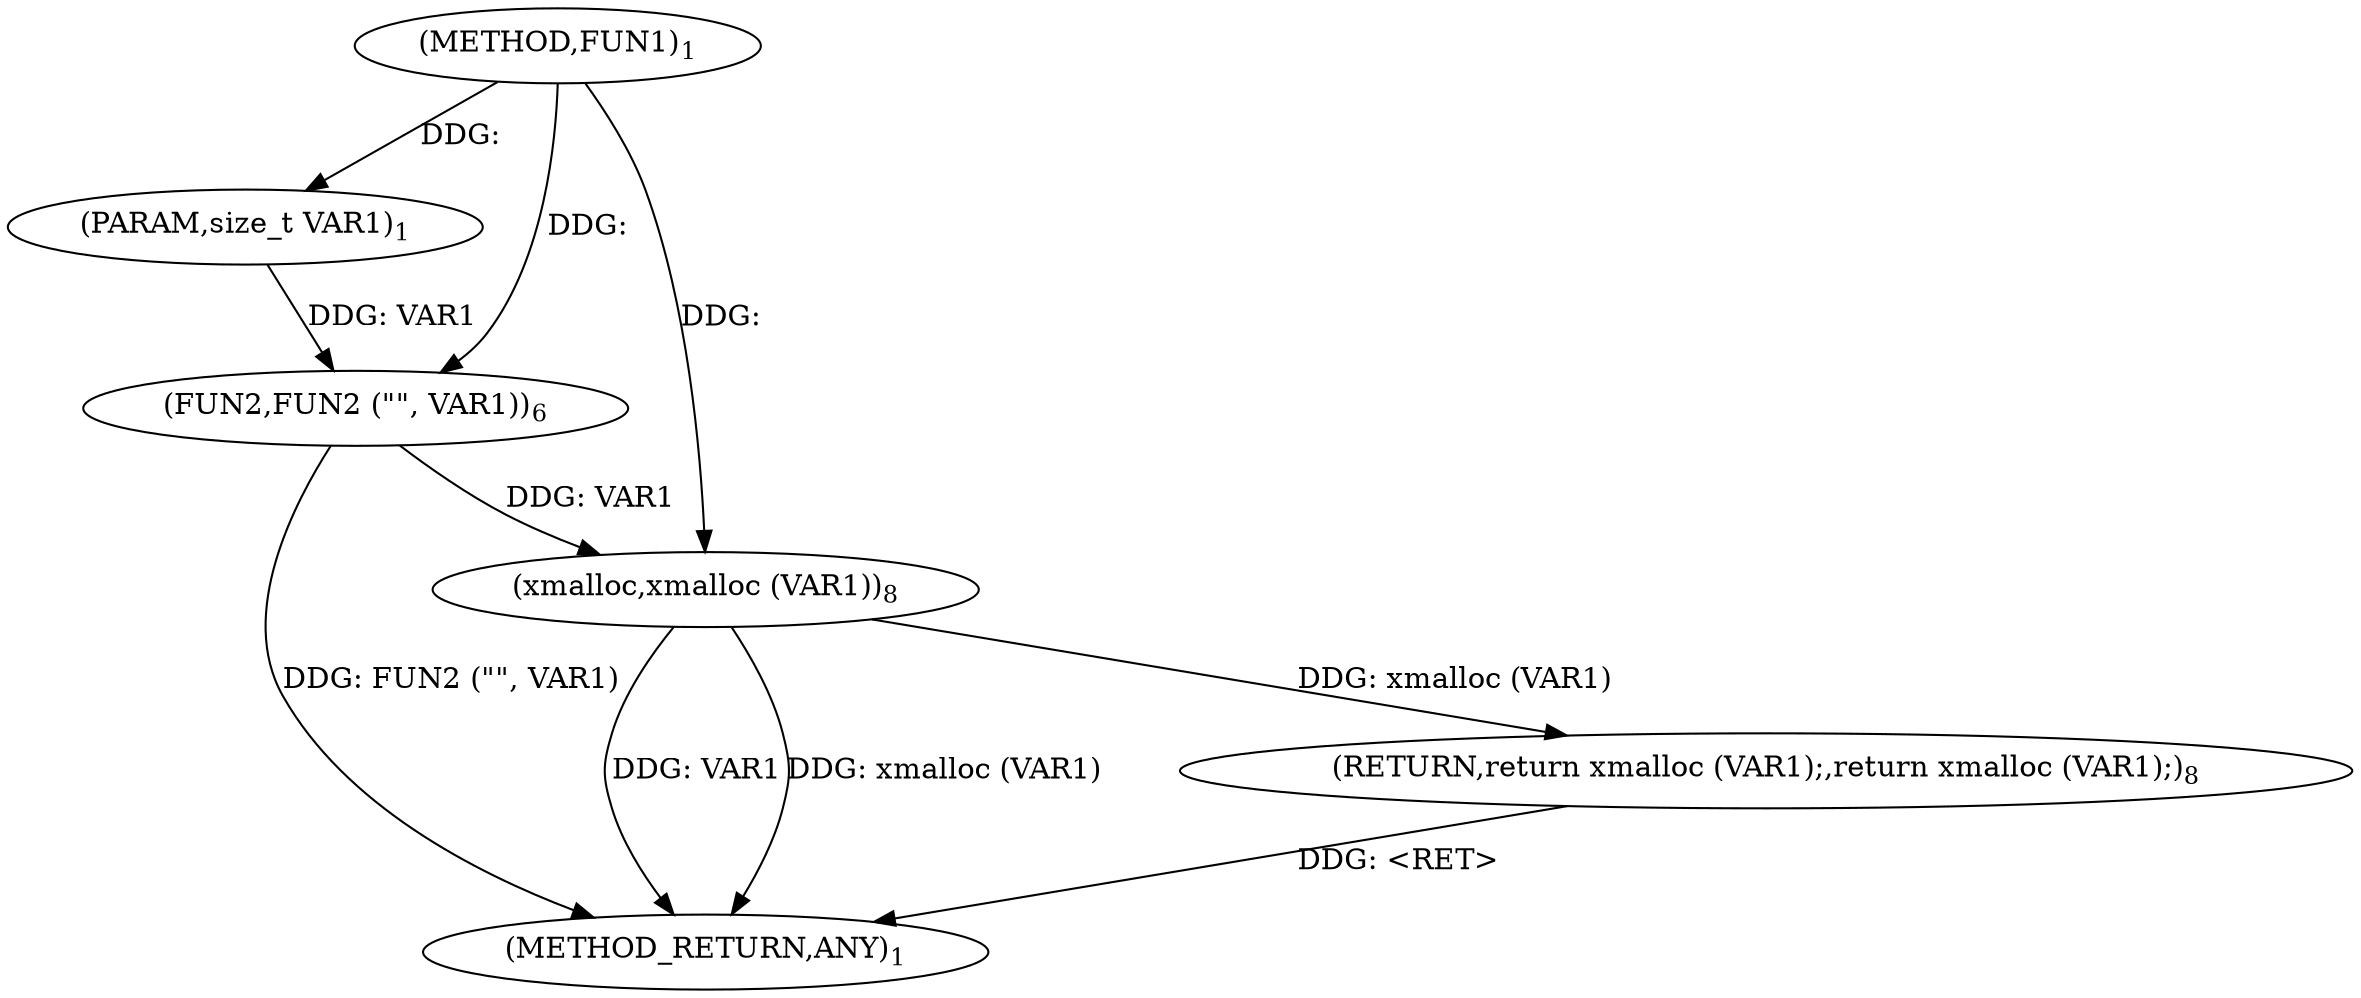 digraph "FUN1" {  
"8" [label = <(METHOD,FUN1)<SUB>1</SUB>> ]
"17" [label = <(METHOD_RETURN,ANY)<SUB>1</SUB>> ]
"9" [label = <(PARAM,size_t VAR1)<SUB>1</SUB>> ]
"11" [label = <(FUN2,FUN2 (&quot;&quot;, VAR1))<SUB>6</SUB>> ]
"14" [label = <(RETURN,return xmalloc (VAR1);,return xmalloc (VAR1);)<SUB>8</SUB>> ]
"15" [label = <(xmalloc,xmalloc (VAR1))<SUB>8</SUB>> ]
  "14" -> "17"  [ label = "DDG: &lt;RET&gt;"] 
  "11" -> "17"  [ label = "DDG: FUN2 (&quot;&quot;, VAR1)"] 
  "15" -> "17"  [ label = "DDG: VAR1"] 
  "15" -> "17"  [ label = "DDG: xmalloc (VAR1)"] 
  "8" -> "9"  [ label = "DDG: "] 
  "15" -> "14"  [ label = "DDG: xmalloc (VAR1)"] 
  "8" -> "11"  [ label = "DDG: "] 
  "9" -> "11"  [ label = "DDG: VAR1"] 
  "11" -> "15"  [ label = "DDG: VAR1"] 
  "8" -> "15"  [ label = "DDG: "] 
}
